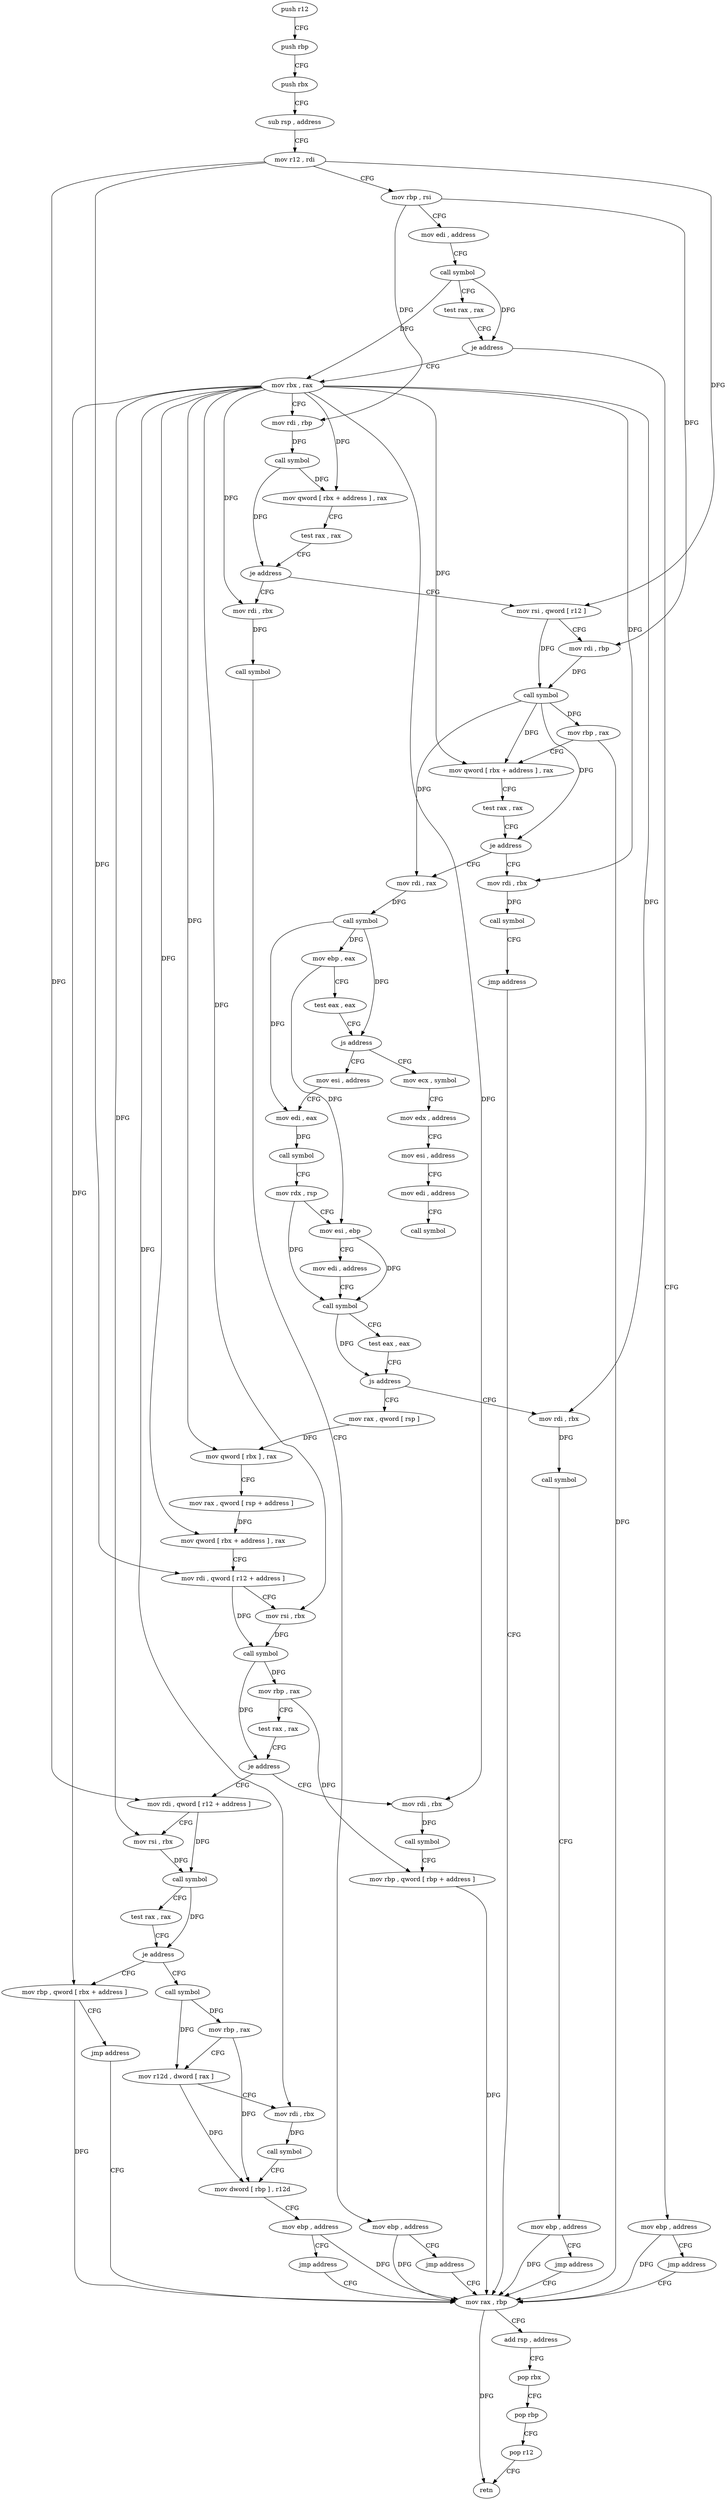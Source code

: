 digraph "func" {
"4233489" [label = "push r12" ]
"4233491" [label = "push rbp" ]
"4233492" [label = "push rbx" ]
"4233493" [label = "sub rsp , address" ]
"4233500" [label = "mov r12 , rdi" ]
"4233503" [label = "mov rbp , rsi" ]
"4233506" [label = "mov edi , address" ]
"4233511" [label = "call symbol" ]
"4233516" [label = "test rax , rax" ]
"4233519" [label = "je address" ]
"4233804" [label = "mov ebp , address" ]
"4233525" [label = "mov rbx , rax" ]
"4233809" [label = "jmp address" ]
"4233667" [label = "mov rax , rbp" ]
"4233528" [label = "mov rdi , rbp" ]
"4233531" [label = "call symbol" ]
"4233536" [label = "mov qword [ rbx + address ] , rax" ]
"4233540" [label = "test rax , rax" ]
"4233543" [label = "je address" ]
"4233682" [label = "mov rdi , rbx" ]
"4233549" [label = "mov rsi , qword [ r12 ]" ]
"4233670" [label = "add rsp , address" ]
"4233677" [label = "pop rbx" ]
"4233678" [label = "pop rbp" ]
"4233679" [label = "pop r12" ]
"4233681" [label = "retn" ]
"4233685" [label = "call symbol" ]
"4233690" [label = "mov ebp , address" ]
"4233695" [label = "jmp address" ]
"4233553" [label = "mov rdi , rbp" ]
"4233556" [label = "call symbol" ]
"4233561" [label = "mov rbp , rax" ]
"4233564" [label = "mov qword [ rbx + address ] , rax" ]
"4233568" [label = "test rax , rax" ]
"4233571" [label = "je address" ]
"4233697" [label = "mov rdi , rbx" ]
"4233573" [label = "mov rdi , rax" ]
"4233700" [label = "call symbol" ]
"4233705" [label = "jmp address" ]
"4233576" [label = "call symbol" ]
"4233581" [label = "mov ebp , eax" ]
"4233583" [label = "test eax , eax" ]
"4233585" [label = "js address" ]
"4233707" [label = "mov ecx , symbol" ]
"4233587" [label = "mov esi , address" ]
"4233712" [label = "mov edx , address" ]
"4233717" [label = "mov esi , address" ]
"4233722" [label = "mov edi , address" ]
"4233727" [label = "call symbol" ]
"4233592" [label = "mov edi , eax" ]
"4233594" [label = "call symbol" ]
"4233599" [label = "mov rdx , rsp" ]
"4233602" [label = "mov esi , ebp" ]
"4233604" [label = "mov edi , address" ]
"4233609" [label = "call symbol" ]
"4233614" [label = "test eax , eax" ]
"4233616" [label = "js address" ]
"4233732" [label = "mov rdi , rbx" ]
"4233618" [label = "mov rax , qword [ rsp ]" ]
"4233735" [label = "call symbol" ]
"4233740" [label = "mov ebp , address" ]
"4233745" [label = "jmp address" ]
"4233622" [label = "mov qword [ rbx ] , rax" ]
"4233625" [label = "mov rax , qword [ rsp + address ]" ]
"4233630" [label = "mov qword [ rbx + address ] , rax" ]
"4233634" [label = "mov rdi , qword [ r12 + address ]" ]
"4233639" [label = "mov rsi , rbx" ]
"4233642" [label = "call symbol" ]
"4233647" [label = "mov rbp , rax" ]
"4233650" [label = "test rax , rax" ]
"4233653" [label = "je address" ]
"4233747" [label = "mov rdi , qword [ r12 + address ]" ]
"4233655" [label = "mov rdi , rbx" ]
"4233752" [label = "mov rsi , rbx" ]
"4233755" [label = "call symbol" ]
"4233760" [label = "test rax , rax" ]
"4233763" [label = "je address" ]
"4233771" [label = "call symbol" ]
"4233765" [label = "mov rbp , qword [ rbx + address ]" ]
"4233658" [label = "call symbol" ]
"4233663" [label = "mov rbp , qword [ rbp + address ]" ]
"4233776" [label = "mov rbp , rax" ]
"4233779" [label = "mov r12d , dword [ rax ]" ]
"4233782" [label = "mov rdi , rbx" ]
"4233785" [label = "call symbol" ]
"4233790" [label = "mov dword [ rbp ] , r12d" ]
"4233794" [label = "mov ebp , address" ]
"4233799" [label = "jmp address" ]
"4233769" [label = "jmp address" ]
"4233489" -> "4233491" [ label = "CFG" ]
"4233491" -> "4233492" [ label = "CFG" ]
"4233492" -> "4233493" [ label = "CFG" ]
"4233493" -> "4233500" [ label = "CFG" ]
"4233500" -> "4233503" [ label = "CFG" ]
"4233500" -> "4233549" [ label = "DFG" ]
"4233500" -> "4233634" [ label = "DFG" ]
"4233500" -> "4233747" [ label = "DFG" ]
"4233503" -> "4233506" [ label = "CFG" ]
"4233503" -> "4233528" [ label = "DFG" ]
"4233503" -> "4233553" [ label = "DFG" ]
"4233506" -> "4233511" [ label = "CFG" ]
"4233511" -> "4233516" [ label = "CFG" ]
"4233511" -> "4233519" [ label = "DFG" ]
"4233511" -> "4233525" [ label = "DFG" ]
"4233516" -> "4233519" [ label = "CFG" ]
"4233519" -> "4233804" [ label = "CFG" ]
"4233519" -> "4233525" [ label = "CFG" ]
"4233804" -> "4233809" [ label = "CFG" ]
"4233804" -> "4233667" [ label = "DFG" ]
"4233525" -> "4233528" [ label = "CFG" ]
"4233525" -> "4233536" [ label = "DFG" ]
"4233525" -> "4233682" [ label = "DFG" ]
"4233525" -> "4233564" [ label = "DFG" ]
"4233525" -> "4233697" [ label = "DFG" ]
"4233525" -> "4233732" [ label = "DFG" ]
"4233525" -> "4233622" [ label = "DFG" ]
"4233525" -> "4233630" [ label = "DFG" ]
"4233525" -> "4233639" [ label = "DFG" ]
"4233525" -> "4233752" [ label = "DFG" ]
"4233525" -> "4233655" [ label = "DFG" ]
"4233525" -> "4233782" [ label = "DFG" ]
"4233525" -> "4233765" [ label = "DFG" ]
"4233809" -> "4233667" [ label = "CFG" ]
"4233667" -> "4233670" [ label = "CFG" ]
"4233667" -> "4233681" [ label = "DFG" ]
"4233528" -> "4233531" [ label = "DFG" ]
"4233531" -> "4233536" [ label = "DFG" ]
"4233531" -> "4233543" [ label = "DFG" ]
"4233536" -> "4233540" [ label = "CFG" ]
"4233540" -> "4233543" [ label = "CFG" ]
"4233543" -> "4233682" [ label = "CFG" ]
"4233543" -> "4233549" [ label = "CFG" ]
"4233682" -> "4233685" [ label = "DFG" ]
"4233549" -> "4233553" [ label = "CFG" ]
"4233549" -> "4233556" [ label = "DFG" ]
"4233670" -> "4233677" [ label = "CFG" ]
"4233677" -> "4233678" [ label = "CFG" ]
"4233678" -> "4233679" [ label = "CFG" ]
"4233679" -> "4233681" [ label = "CFG" ]
"4233685" -> "4233690" [ label = "CFG" ]
"4233690" -> "4233695" [ label = "CFG" ]
"4233690" -> "4233667" [ label = "DFG" ]
"4233695" -> "4233667" [ label = "CFG" ]
"4233553" -> "4233556" [ label = "DFG" ]
"4233556" -> "4233561" [ label = "DFG" ]
"4233556" -> "4233564" [ label = "DFG" ]
"4233556" -> "4233571" [ label = "DFG" ]
"4233556" -> "4233573" [ label = "DFG" ]
"4233561" -> "4233564" [ label = "CFG" ]
"4233561" -> "4233667" [ label = "DFG" ]
"4233564" -> "4233568" [ label = "CFG" ]
"4233568" -> "4233571" [ label = "CFG" ]
"4233571" -> "4233697" [ label = "CFG" ]
"4233571" -> "4233573" [ label = "CFG" ]
"4233697" -> "4233700" [ label = "DFG" ]
"4233573" -> "4233576" [ label = "DFG" ]
"4233700" -> "4233705" [ label = "CFG" ]
"4233705" -> "4233667" [ label = "CFG" ]
"4233576" -> "4233581" [ label = "DFG" ]
"4233576" -> "4233585" [ label = "DFG" ]
"4233576" -> "4233592" [ label = "DFG" ]
"4233581" -> "4233583" [ label = "CFG" ]
"4233581" -> "4233602" [ label = "DFG" ]
"4233583" -> "4233585" [ label = "CFG" ]
"4233585" -> "4233707" [ label = "CFG" ]
"4233585" -> "4233587" [ label = "CFG" ]
"4233707" -> "4233712" [ label = "CFG" ]
"4233587" -> "4233592" [ label = "CFG" ]
"4233712" -> "4233717" [ label = "CFG" ]
"4233717" -> "4233722" [ label = "CFG" ]
"4233722" -> "4233727" [ label = "CFG" ]
"4233592" -> "4233594" [ label = "DFG" ]
"4233594" -> "4233599" [ label = "CFG" ]
"4233599" -> "4233602" [ label = "CFG" ]
"4233599" -> "4233609" [ label = "DFG" ]
"4233602" -> "4233604" [ label = "CFG" ]
"4233602" -> "4233609" [ label = "DFG" ]
"4233604" -> "4233609" [ label = "CFG" ]
"4233609" -> "4233614" [ label = "CFG" ]
"4233609" -> "4233616" [ label = "DFG" ]
"4233614" -> "4233616" [ label = "CFG" ]
"4233616" -> "4233732" [ label = "CFG" ]
"4233616" -> "4233618" [ label = "CFG" ]
"4233732" -> "4233735" [ label = "DFG" ]
"4233618" -> "4233622" [ label = "DFG" ]
"4233735" -> "4233740" [ label = "CFG" ]
"4233740" -> "4233745" [ label = "CFG" ]
"4233740" -> "4233667" [ label = "DFG" ]
"4233745" -> "4233667" [ label = "CFG" ]
"4233622" -> "4233625" [ label = "CFG" ]
"4233625" -> "4233630" [ label = "DFG" ]
"4233630" -> "4233634" [ label = "CFG" ]
"4233634" -> "4233639" [ label = "CFG" ]
"4233634" -> "4233642" [ label = "DFG" ]
"4233639" -> "4233642" [ label = "DFG" ]
"4233642" -> "4233647" [ label = "DFG" ]
"4233642" -> "4233653" [ label = "DFG" ]
"4233647" -> "4233650" [ label = "CFG" ]
"4233647" -> "4233663" [ label = "DFG" ]
"4233650" -> "4233653" [ label = "CFG" ]
"4233653" -> "4233747" [ label = "CFG" ]
"4233653" -> "4233655" [ label = "CFG" ]
"4233747" -> "4233752" [ label = "CFG" ]
"4233747" -> "4233755" [ label = "DFG" ]
"4233655" -> "4233658" [ label = "DFG" ]
"4233752" -> "4233755" [ label = "DFG" ]
"4233755" -> "4233760" [ label = "CFG" ]
"4233755" -> "4233763" [ label = "DFG" ]
"4233760" -> "4233763" [ label = "CFG" ]
"4233763" -> "4233771" [ label = "CFG" ]
"4233763" -> "4233765" [ label = "CFG" ]
"4233771" -> "4233776" [ label = "DFG" ]
"4233771" -> "4233779" [ label = "DFG" ]
"4233765" -> "4233769" [ label = "CFG" ]
"4233765" -> "4233667" [ label = "DFG" ]
"4233658" -> "4233663" [ label = "CFG" ]
"4233663" -> "4233667" [ label = "DFG" ]
"4233776" -> "4233779" [ label = "CFG" ]
"4233776" -> "4233790" [ label = "DFG" ]
"4233779" -> "4233782" [ label = "CFG" ]
"4233779" -> "4233790" [ label = "DFG" ]
"4233782" -> "4233785" [ label = "DFG" ]
"4233785" -> "4233790" [ label = "CFG" ]
"4233790" -> "4233794" [ label = "CFG" ]
"4233794" -> "4233799" [ label = "CFG" ]
"4233794" -> "4233667" [ label = "DFG" ]
"4233799" -> "4233667" [ label = "CFG" ]
"4233769" -> "4233667" [ label = "CFG" ]
}
